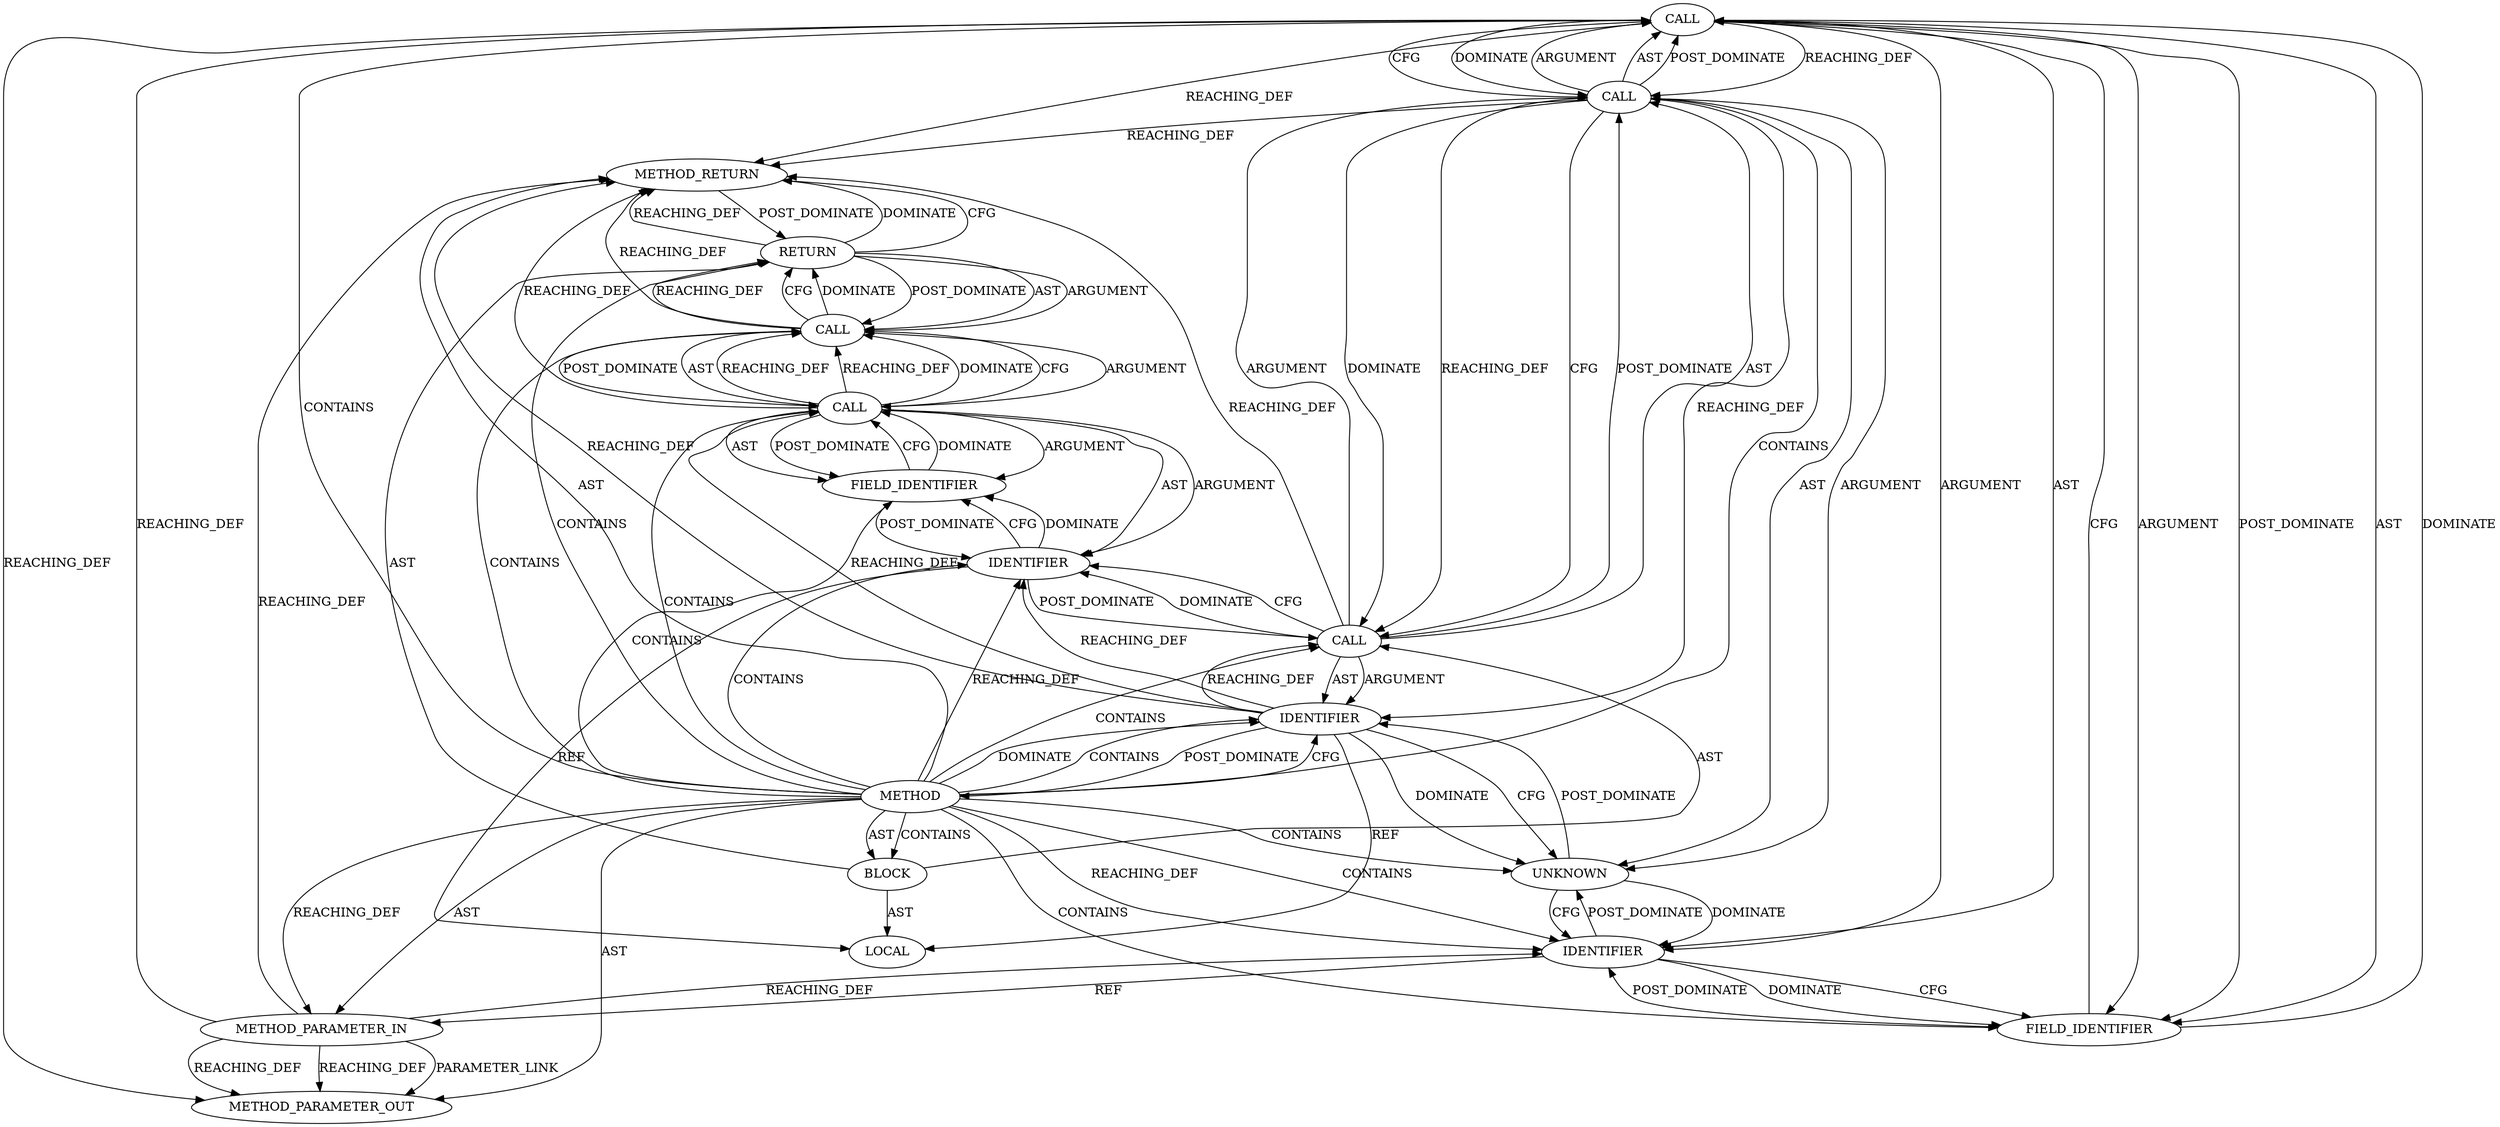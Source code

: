 digraph {
  21231 [label=METHOD_PARAMETER_OUT ORDER=1 CODE="struct sk_buff *skb" IS_VARIADIC=false COLUMN_NUMBER=39 LINE_NUMBER=203 TYPE_FULL_NAME="sk_buff*" EVALUATION_STRATEGY="BY_VALUE" INDEX=1 NAME="skb"]
  421 [label=CALL ORDER=2 ARGUMENT_INDEX=2 CODE="(struct sk_skb_cb *)skb->cb" COLUMN_NUMBER=26 METHOD_FULL_NAME="<operator>.cast" LINE_NUMBER=205 TYPE_FULL_NAME="<empty>" DISPATCH_TYPE="STATIC_DISPATCH" SIGNATURE="" NAME="<operator>.cast"]
  423 [label=CALL ORDER=2 ARGUMENT_INDEX=2 CODE="skb->cb" COLUMN_NUMBER=46 METHOD_FULL_NAME="<operator>.indirectFieldAccess" LINE_NUMBER=205 TYPE_FULL_NAME="<empty>" DISPATCH_TYPE="STATIC_DISPATCH" SIGNATURE="" NAME="<operator>.indirectFieldAccess"]
  430 [label=FIELD_IDENTIFIER ORDER=2 ARGUMENT_INDEX=2 CODE="tls" COLUMN_NUMBER=10 LINE_NUMBER=207 CANONICAL_NAME="tls"]
  426 [label=RETURN ORDER=3 ARGUMENT_INDEX=-1 CODE="return &scb->tls;" COLUMN_NUMBER=2 LINE_NUMBER=207]
  420 [label=IDENTIFIER ORDER=1 ARGUMENT_INDEX=1 CODE="scb" COLUMN_NUMBER=20 LINE_NUMBER=205 TYPE_FULL_NAME="sk_skb_cb*" NAME="scb"]
  425 [label=FIELD_IDENTIFIER ORDER=2 ARGUMENT_INDEX=2 CODE="cb" COLUMN_NUMBER=46 LINE_NUMBER=205 CANONICAL_NAME="cb"]
  422 [label=UNKNOWN ORDER=1 PARSER_TYPE_NAME="CASTTypeId" ARGUMENT_INDEX=1 CODE="struct sk_skb_cb *" COLUMN_NUMBER=27 LINE_NUMBER=205 TYPE_FULL_NAME="<empty>" CONTAINED_REF="<empty>"]
  428 [label=CALL ORDER=1 ARGUMENT_INDEX=1 CODE="scb->tls" COLUMN_NUMBER=10 METHOD_FULL_NAME="<operator>.indirectFieldAccess" LINE_NUMBER=207 TYPE_FULL_NAME="<empty>" DISPATCH_TYPE="STATIC_DISPATCH" SIGNATURE="" NAME="<operator>.indirectFieldAccess"]
  429 [label=IDENTIFIER ORDER=1 ARGUMENT_INDEX=1 CODE="scb" COLUMN_NUMBER=10 LINE_NUMBER=207 TYPE_FULL_NAME="sk_skb_cb*" NAME="scb"]
  419 [label=CALL ORDER=2 ARGUMENT_INDEX=-1 CODE="*scb = (struct sk_skb_cb *)skb->cb" COLUMN_NUMBER=19 METHOD_FULL_NAME="<operator>.assignment" LINE_NUMBER=205 TYPE_FULL_NAME="<empty>" DISPATCH_TYPE="STATIC_DISPATCH" SIGNATURE="" NAME="<operator>.assignment"]
  415 [label=METHOD COLUMN_NUMBER=1 LINE_NUMBER=203 COLUMN_NUMBER_END=1 IS_EXTERNAL=false SIGNATURE="struct tls_msg tls_msg (sk_buff*)" NAME="tls_msg" AST_PARENT_TYPE="TYPE_DECL" AST_PARENT_FULL_NAME="tls.h:<global>" ORDER=59 CODE="static inline struct tls_msg *tls_msg(struct sk_buff *skb)
{
	struct sk_skb_cb *scb = (struct sk_skb_cb *)skb->cb;

	return &scb->tls;
}" FULL_NAME="tls_msg" LINE_NUMBER_END=208 FILENAME="tls.h"]
  416 [label=METHOD_PARAMETER_IN ORDER=1 CODE="struct sk_buff *skb" IS_VARIADIC=false COLUMN_NUMBER=39 LINE_NUMBER=203 TYPE_FULL_NAME="sk_buff*" EVALUATION_STRATEGY="BY_VALUE" INDEX=1 NAME="skb"]
  431 [label=METHOD_RETURN ORDER=3 CODE="RET" COLUMN_NUMBER=1 LINE_NUMBER=203 TYPE_FULL_NAME="struct tls_msg" EVALUATION_STRATEGY="BY_VALUE"]
  417 [label=BLOCK ORDER=2 ARGUMENT_INDEX=-1 CODE="{
	struct sk_skb_cb *scb = (struct sk_skb_cb *)skb->cb;

	return &scb->tls;
}" COLUMN_NUMBER=1 LINE_NUMBER=204 TYPE_FULL_NAME="void"]
  418 [label=LOCAL ORDER=1 CODE="struct sk_skb_cb* scb" COLUMN_NUMBER=19 LINE_NUMBER=205 TYPE_FULL_NAME="sk_skb_cb*" NAME="scb"]
  427 [label=CALL ORDER=1 ARGUMENT_INDEX=-1 CODE="&scb->tls" COLUMN_NUMBER=9 METHOD_FULL_NAME="<operator>.addressOf" LINE_NUMBER=207 TYPE_FULL_NAME="<empty>" DISPATCH_TYPE="STATIC_DISPATCH" SIGNATURE="" NAME="<operator>.addressOf"]
  424 [label=IDENTIFIER ORDER=1 ARGUMENT_INDEX=1 CODE="skb" COLUMN_NUMBER=46 LINE_NUMBER=205 TYPE_FULL_NAME="sk_buff*" NAME="skb"]
  430 -> 428 [label=CFG ]
  416 -> 424 [label=REACHING_DEF VARIABLE="skb"]
  427 -> 426 [label=REACHING_DEF VARIABLE="&scb->tls"]
  420 -> 431 [label=REACHING_DEF VARIABLE="scb"]
  420 -> 418 [label=REF ]
  421 -> 431 [label=REACHING_DEF VARIABLE="(struct sk_skb_cb *)skb->cb"]
  423 -> 431 [label=REACHING_DEF VARIABLE="skb->cb"]
  427 -> 431 [label=REACHING_DEF VARIABLE="&scb->tls"]
  415 -> 429 [label=CONTAINS ]
  428 -> 427 [label=REACHING_DEF VARIABLE="scb->tls"]
  428 -> 427 [label=REACHING_DEF VARIABLE="scb->tls"]
  421 -> 420 [label=REACHING_DEF VARIABLE="(struct sk_skb_cb *)skb->cb"]
  424 -> 422 [label=POST_DOMINATE ]
  417 -> 418 [label=AST ]
  424 -> 425 [label=CFG ]
  428 -> 430 [label=ARGUMENT ]
  415 -> 430 [label=CONTAINS ]
  416 -> 431 [label=REACHING_DEF VARIABLE="skb"]
  427 -> 426 [label=CFG ]
  415 -> 21231 [label=AST ]
  417 -> 419 [label=AST ]
  423 -> 425 [label=ARGUMENT ]
  425 -> 424 [label=POST_DOMINATE ]
  421 -> 423 [label=ARGUMENT ]
  426 -> 431 [label=DOMINATE ]
  415 -> 422 [label=CONTAINS ]
  416 -> 21231 [label=PARAMETER_LINK ]
  427 -> 428 [label=AST ]
  421 -> 422 [label=ARGUMENT ]
  421 -> 419 [label=REACHING_DEF VARIABLE="(struct sk_skb_cb *)skb->cb"]
  425 -> 423 [label=DOMINATE ]
  420 -> 415 [label=POST_DOMINATE ]
  419 -> 431 [label=REACHING_DEF VARIABLE="*scb = (struct sk_skb_cb *)skb->cb"]
  419 -> 420 [label=ARGUMENT ]
  423 -> 421 [label=REACHING_DEF VARIABLE="skb->cb"]
  416 -> 423 [label=REACHING_DEF VARIABLE="skb"]
  426 -> 427 [label=POST_DOMINATE ]
  422 -> 424 [label=DOMINATE ]
  415 -> 428 [label=CONTAINS ]
  426 -> 431 [label=CFG ]
  415 -> 425 [label=CONTAINS ]
  424 -> 416 [label=REF ]
  415 -> 417 [label=CONTAINS ]
  428 -> 431 [label=REACHING_DEF VARIABLE="scb->tls"]
  425 -> 423 [label=CFG ]
  421 -> 419 [label=CFG ]
  427 -> 428 [label=ARGUMENT ]
  428 -> 427 [label=DOMINATE ]
  420 -> 422 [label=DOMINATE ]
  419 -> 429 [label=DOMINATE ]
  426 -> 427 [label=AST ]
  415 -> 424 [label=REACHING_DEF VARIABLE=""]
  415 -> 420 [label=CFG ]
  419 -> 421 [label=POST_DOMINATE ]
  428 -> 430 [label=AST ]
  430 -> 429 [label=POST_DOMINATE ]
  420 -> 429 [label=REACHING_DEF VARIABLE="scb"]
  419 -> 421 [label=AST ]
  423 -> 424 [label=ARGUMENT ]
  415 -> 429 [label=REACHING_DEF VARIABLE=""]
  422 -> 420 [label=POST_DOMINATE ]
  415 -> 419 [label=CONTAINS ]
  415 -> 420 [label=DOMINATE ]
  423 -> 421 [label=CFG ]
  423 -> 425 [label=POST_DOMINATE ]
  415 -> 417 [label=AST ]
  421 -> 423 [label=AST ]
  415 -> 420 [label=CONTAINS ]
  415 -> 424 [label=CONTAINS ]
  420 -> 422 [label=CFG ]
  415 -> 427 [label=CONTAINS ]
  420 -> 419 [label=REACHING_DEF VARIABLE="scb"]
  423 -> 421 [label=DOMINATE ]
  419 -> 421 [label=ARGUMENT ]
  417 -> 426 [label=AST ]
  429 -> 419 [label=POST_DOMINATE ]
  429 -> 418 [label=REF ]
  423 -> 425 [label=AST ]
  426 -> 431 [label=REACHING_DEF VARIABLE="<RET>"]
  428 -> 429 [label=AST ]
  422 -> 424 [label=CFG ]
  421 -> 422 [label=AST ]
  415 -> 416 [label=AST ]
  419 -> 429 [label=CFG ]
  421 -> 423 [label=POST_DOMINATE ]
  428 -> 429 [label=ARGUMENT ]
  415 -> 426 [label=CONTAINS ]
  420 -> 428 [label=REACHING_DEF VARIABLE="scb"]
  431 -> 426 [label=POST_DOMINATE ]
  415 -> 423 [label=CONTAINS ]
  423 -> 424 [label=AST ]
  415 -> 421 [label=CONTAINS ]
  429 -> 430 [label=CFG ]
  421 -> 419 [label=DOMINATE ]
  415 -> 416 [label=REACHING_DEF VARIABLE=""]
  427 -> 426 [label=DOMINATE ]
  426 -> 427 [label=ARGUMENT ]
  429 -> 430 [label=DOMINATE ]
  430 -> 428 [label=DOMINATE ]
  427 -> 428 [label=POST_DOMINATE ]
  419 -> 420 [label=AST ]
  428 -> 430 [label=POST_DOMINATE ]
  423 -> 21231 [label=REACHING_DEF VARIABLE="skb->cb"]
  424 -> 425 [label=DOMINATE ]
  428 -> 427 [label=CFG ]
  415 -> 431 [label=AST ]
  416 -> 21231 [label=REACHING_DEF VARIABLE="skb"]
  416 -> 21231 [label=REACHING_DEF VARIABLE="skb"]
}
